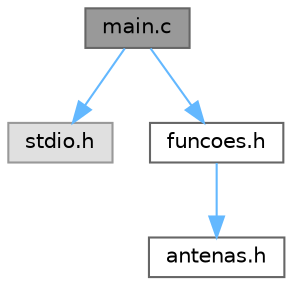 digraph "main.c"
{
 // LATEX_PDF_SIZE
  bgcolor="transparent";
  edge [fontname=Helvetica,fontsize=10,labelfontname=Helvetica,labelfontsize=10];
  node [fontname=Helvetica,fontsize=10,shape=box,height=0.2,width=0.4];
  Node1 [id="Node000001",label="main.c",height=0.2,width=0.4,color="gray40", fillcolor="grey60", style="filled", fontcolor="black",tooltip="Programa para manipular antenas e identificar locais com efeito nefasto."];
  Node1 -> Node2 [id="edge1_Node000001_Node000002",color="steelblue1",style="solid",tooltip=" "];
  Node2 [id="Node000002",label="stdio.h",height=0.2,width=0.4,color="grey60", fillcolor="#E0E0E0", style="filled",tooltip=" "];
  Node1 -> Node3 [id="edge2_Node000001_Node000003",color="steelblue1",style="solid",tooltip=" "];
  Node3 [id="Node000003",label="funcoes.h",height=0.2,width=0.4,color="grey40", fillcolor="white", style="filled",URL="$funcoes_8h.html",tooltip="Declarações de funções auxiliares para a manipulação de antenas e locais nefastos."];
  Node3 -> Node4 [id="edge3_Node000003_Node000004",color="steelblue1",style="solid",tooltip=" "];
  Node4 [id="Node000004",label="antenas.h",height=0.2,width=0.4,color="grey40", fillcolor="white", style="filled",URL="$antenas_8h.html",tooltip="Definições de estruturas e constantes para manipulação de antenas."];
}
